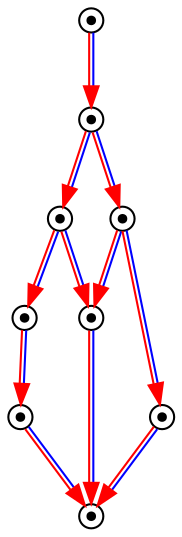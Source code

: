 digraph G {
Player1X1XGround0X1XSausage10X1XSausage00X1XSausage30X1XSausage20X1X		[ label="" shape=point peripheries=2 ];
Player1X1XGround0X1XSausage11X2XSausage00X1XSausage30X1XSausage20X1X		[ label="" shape=point peripheries=2 ];
Player1X1XGround0X1XSausage11X2XSausage01X0XSausage30X1XSausage20X1X		[ label="" shape=point peripheries=2 ];
Player1X1XGround0X1XSausage11X2XSausage00X1XSausage31X2XSausage20X1X		[ label="" shape=point peripheries=2 ];
Player1X1XGround0X1XSausage11X2XSausage01X0XSausage31X2XSausage20X1X		[ label="" shape=point peripheries=2 ];
Player1X1XGround0X1XSausage11X2XSausage01X0XSausage30X1XSausage21X2X		[ label="" shape=point peripheries=2 ];
Player1X1XGround0X1XSausage11X2XSausage00X1XSausage31X2XSausage21X0X		[ label="" shape=point peripheries=2 ];
Player1X1XGround0X1XSausage11X2XSausage01X0XSausage31X2XSausage21X0X		[ label="" shape=point peripheries=2 ];
Player1X1XGround0X1XSausage11X2XSausage01X0XSausage31X2XSausage21X2X		[ label="" shape=point peripheries=2 ];
	"Player1X1XGround0X1XSausage10X1XSausage00X1XSausage30X1XSausage20X1X" -> "Player1X1XGround0X1XSausage11X2XSausage00X1XSausage30X1XSausage20X1X"[ color="red:blue" ];
	"Player1X1XGround0X1XSausage11X2XSausage00X1XSausage30X1XSausage20X1X" -> "Player1X1XGround0X1XSausage11X2XSausage01X0XSausage30X1XSausage20X1X"[ color="red:blue" ];
	"Player1X1XGround0X1XSausage11X2XSausage00X1XSausage30X1XSausage20X1X" -> "Player1X1XGround0X1XSausage11X2XSausage00X1XSausage31X2XSausage20X1X"[ color="red:blue" ];
	"Player1X1XGround0X1XSausage11X2XSausage01X0XSausage30X1XSausage20X1X" -> "Player1X1XGround0X1XSausage11X2XSausage01X0XSausage31X2XSausage20X1X"[ color="red:blue" ];
	"Player1X1XGround0X1XSausage11X2XSausage01X0XSausage30X1XSausage20X1X" -> "Player1X1XGround0X1XSausage11X2XSausage01X0XSausage30X1XSausage21X2X"[ color="red:blue" ];
	"Player1X1XGround0X1XSausage11X2XSausage00X1XSausage31X2XSausage20X1X" -> "Player1X1XGround0X1XSausage11X2XSausage01X0XSausage31X2XSausage20X1X"[ color="red:blue" ];
	"Player1X1XGround0X1XSausage11X2XSausage00X1XSausage31X2XSausage20X1X" -> "Player1X1XGround0X1XSausage11X2XSausage00X1XSausage31X2XSausage21X0X"[ color="red:blue" ];
	"Player1X1XGround0X1XSausage11X2XSausage01X0XSausage31X2XSausage20X1X" -> "Player1X1XGround0X1XSausage11X2XSausage01X0XSausage31X2XSausage21X0X"[ color="red:blue" ];
	"Player1X1XGround0X1XSausage11X2XSausage01X0XSausage30X1XSausage21X2X" -> "Player1X1XGround0X1XSausage11X2XSausage01X0XSausage31X2XSausage21X2X"[ color="red:blue" ];
	"Player1X1XGround0X1XSausage11X2XSausage00X1XSausage31X2XSausage21X0X" -> "Player1X1XGround0X1XSausage11X2XSausage01X0XSausage31X2XSausage21X0X"[ color="red:blue" ];
	"Player1X1XGround0X1XSausage11X2XSausage01X0XSausage31X2XSausage21X2X" -> "Player1X1XGround0X1XSausage11X2XSausage01X0XSausage31X2XSausage21X0X"[ color="red:blue" ];
}
